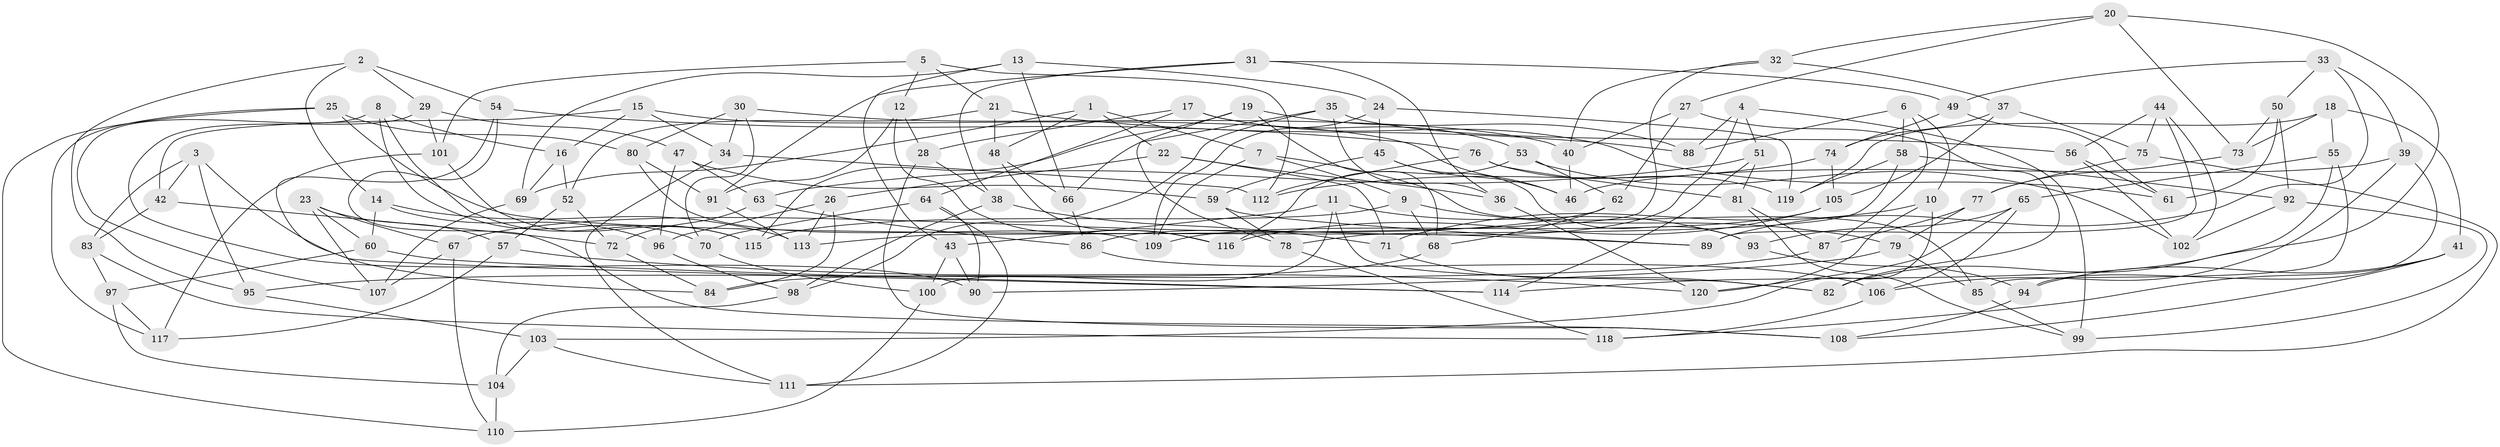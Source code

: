 // coarse degree distribution, {4: 0.38666666666666666, 6: 0.48, 3: 0.013333333333333334, 5: 0.12}
// Generated by graph-tools (version 1.1) at 2025/52/02/27/25 19:52:28]
// undirected, 120 vertices, 240 edges
graph export_dot {
graph [start="1"]
  node [color=gray90,style=filled];
  1;
  2;
  3;
  4;
  5;
  6;
  7;
  8;
  9;
  10;
  11;
  12;
  13;
  14;
  15;
  16;
  17;
  18;
  19;
  20;
  21;
  22;
  23;
  24;
  25;
  26;
  27;
  28;
  29;
  30;
  31;
  32;
  33;
  34;
  35;
  36;
  37;
  38;
  39;
  40;
  41;
  42;
  43;
  44;
  45;
  46;
  47;
  48;
  49;
  50;
  51;
  52;
  53;
  54;
  55;
  56;
  57;
  58;
  59;
  60;
  61;
  62;
  63;
  64;
  65;
  66;
  67;
  68;
  69;
  70;
  71;
  72;
  73;
  74;
  75;
  76;
  77;
  78;
  79;
  80;
  81;
  82;
  83;
  84;
  85;
  86;
  87;
  88;
  89;
  90;
  91;
  92;
  93;
  94;
  95;
  96;
  97;
  98;
  99;
  100;
  101;
  102;
  103;
  104;
  105;
  106;
  107;
  108;
  109;
  110;
  111;
  112;
  113;
  114;
  115;
  116;
  117;
  118;
  119;
  120;
  1 -- 48;
  1 -- 22;
  1 -- 7;
  1 -- 69;
  2 -- 54;
  2 -- 95;
  2 -- 29;
  2 -- 14;
  3 -- 95;
  3 -- 114;
  3 -- 42;
  3 -- 83;
  4 -- 86;
  4 -- 99;
  4 -- 51;
  4 -- 88;
  5 -- 21;
  5 -- 12;
  5 -- 112;
  5 -- 101;
  6 -- 88;
  6 -- 87;
  6 -- 58;
  6 -- 10;
  7 -- 9;
  7 -- 109;
  7 -- 85;
  8 -- 115;
  8 -- 107;
  8 -- 16;
  8 -- 70;
  9 -- 115;
  9 -- 68;
  9 -- 79;
  10 -- 120;
  10 -- 103;
  10 -- 71;
  11 -- 100;
  11 -- 43;
  11 -- 93;
  11 -- 82;
  12 -- 91;
  12 -- 28;
  12 -- 116;
  13 -- 43;
  13 -- 24;
  13 -- 69;
  13 -- 66;
  14 -- 113;
  14 -- 96;
  14 -- 60;
  15 -- 34;
  15 -- 46;
  15 -- 16;
  15 -- 42;
  16 -- 52;
  16 -- 69;
  17 -- 64;
  17 -- 28;
  17 -- 53;
  17 -- 61;
  18 -- 73;
  18 -- 55;
  18 -- 119;
  18 -- 41;
  19 -- 68;
  19 -- 88;
  19 -- 115;
  19 -- 78;
  20 -- 114;
  20 -- 27;
  20 -- 32;
  20 -- 73;
  21 -- 88;
  21 -- 48;
  21 -- 52;
  22 -- 36;
  22 -- 26;
  22 -- 71;
  23 -- 67;
  23 -- 107;
  23 -- 60;
  23 -- 57;
  24 -- 45;
  24 -- 119;
  24 -- 109;
  25 -- 117;
  25 -- 110;
  25 -- 80;
  25 -- 89;
  26 -- 84;
  26 -- 96;
  26 -- 113;
  27 -- 82;
  27 -- 40;
  27 -- 62;
  28 -- 38;
  28 -- 108;
  29 -- 47;
  29 -- 90;
  29 -- 101;
  30 -- 40;
  30 -- 34;
  30 -- 70;
  30 -- 80;
  31 -- 49;
  31 -- 36;
  31 -- 91;
  31 -- 38;
  32 -- 113;
  32 -- 40;
  32 -- 37;
  33 -- 89;
  33 -- 50;
  33 -- 49;
  33 -- 39;
  34 -- 111;
  34 -- 112;
  35 -- 36;
  35 -- 98;
  35 -- 56;
  35 -- 66;
  36 -- 120;
  37 -- 75;
  37 -- 74;
  37 -- 105;
  38 -- 71;
  38 -- 98;
  39 -- 46;
  39 -- 94;
  39 -- 106;
  40 -- 46;
  41 -- 118;
  41 -- 108;
  41 -- 94;
  42 -- 72;
  42 -- 83;
  43 -- 90;
  43 -- 100;
  44 -- 89;
  44 -- 75;
  44 -- 56;
  44 -- 102;
  45 -- 93;
  45 -- 59;
  45 -- 46;
  47 -- 96;
  47 -- 63;
  47 -- 59;
  48 -- 66;
  48 -- 116;
  49 -- 61;
  49 -- 74;
  50 -- 92;
  50 -- 61;
  50 -- 73;
  51 -- 81;
  51 -- 114;
  51 -- 63;
  52 -- 72;
  52 -- 57;
  53 -- 102;
  53 -- 62;
  53 -- 116;
  54 -- 76;
  54 -- 84;
  54 -- 108;
  55 -- 82;
  55 -- 65;
  55 -- 85;
  56 -- 61;
  56 -- 102;
  57 -- 117;
  57 -- 120;
  58 -- 92;
  58 -- 119;
  58 -- 78;
  59 -- 89;
  59 -- 78;
  60 -- 97;
  60 -- 114;
  62 -- 68;
  62 -- 67;
  63 -- 86;
  63 -- 72;
  64 -- 111;
  64 -- 90;
  64 -- 70;
  65 -- 106;
  65 -- 120;
  65 -- 93;
  66 -- 86;
  67 -- 107;
  67 -- 110;
  68 -- 84;
  69 -- 107;
  70 -- 100;
  71 -- 82;
  72 -- 84;
  73 -- 77;
  74 -- 112;
  74 -- 105;
  75 -- 111;
  75 -- 77;
  76 -- 119;
  76 -- 81;
  76 -- 112;
  77 -- 87;
  77 -- 79;
  78 -- 118;
  79 -- 85;
  79 -- 90;
  80 -- 91;
  80 -- 109;
  81 -- 87;
  81 -- 99;
  83 -- 97;
  83 -- 118;
  85 -- 99;
  86 -- 106;
  87 -- 95;
  91 -- 113;
  92 -- 99;
  92 -- 102;
  93 -- 94;
  94 -- 108;
  95 -- 103;
  96 -- 98;
  97 -- 117;
  97 -- 104;
  98 -- 104;
  100 -- 110;
  101 -- 115;
  101 -- 117;
  103 -- 104;
  103 -- 111;
  104 -- 110;
  105 -- 116;
  105 -- 109;
  106 -- 118;
}
